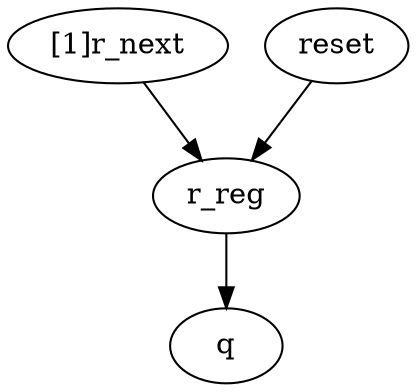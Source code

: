 strict digraph "" {
	q	[complexity=0,
		importance=0.214285946981,
		rank=0.0];
	r_reg	[complexity=5,
		importance=0.500000124047,
		rank=0.100000024809];
	r_reg -> q;
	"[1]r_next"	[complexity=7,
		importance=0.642857088533,
		rank=0.0918367269333];
	"[1]r_next" -> r_reg;
	reset	[complexity=6,
		importance=1.14285721258,
		rank=0.190476202097];
	reset -> r_reg;
}
